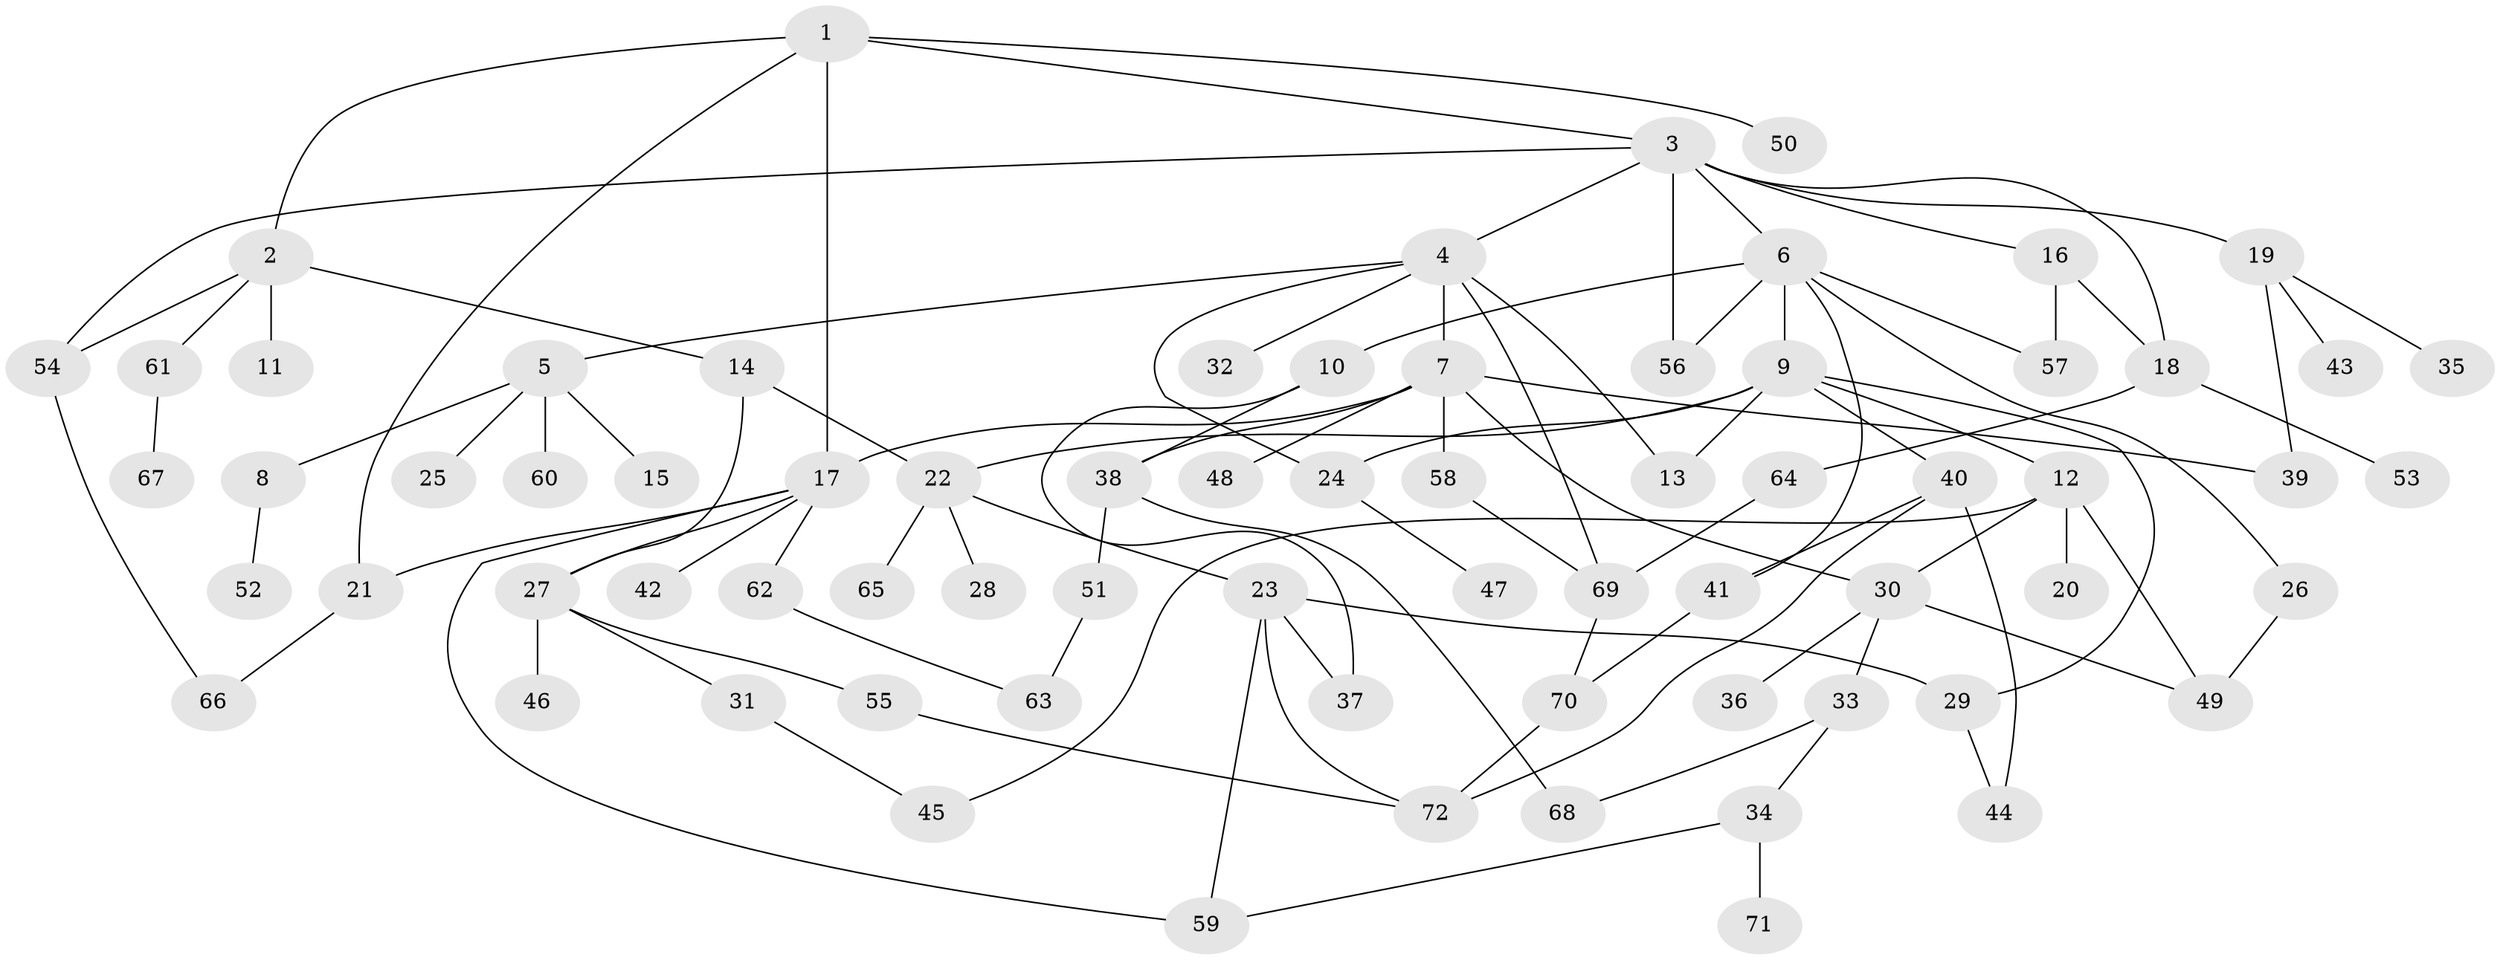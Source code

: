 // coarse degree distribution, {4: 0.1702127659574468, 9: 0.0425531914893617, 6: 0.02127659574468085, 7: 0.06382978723404255, 1: 0.2553191489361702, 3: 0.14893617021276595, 10: 0.02127659574468085, 2: 0.23404255319148937, 5: 0.0425531914893617}
// Generated by graph-tools (version 1.1) at 2025/41/03/06/25 10:41:29]
// undirected, 72 vertices, 102 edges
graph export_dot {
graph [start="1"]
  node [color=gray90,style=filled];
  1;
  2;
  3;
  4;
  5;
  6;
  7;
  8;
  9;
  10;
  11;
  12;
  13;
  14;
  15;
  16;
  17;
  18;
  19;
  20;
  21;
  22;
  23;
  24;
  25;
  26;
  27;
  28;
  29;
  30;
  31;
  32;
  33;
  34;
  35;
  36;
  37;
  38;
  39;
  40;
  41;
  42;
  43;
  44;
  45;
  46;
  47;
  48;
  49;
  50;
  51;
  52;
  53;
  54;
  55;
  56;
  57;
  58;
  59;
  60;
  61;
  62;
  63;
  64;
  65;
  66;
  67;
  68;
  69;
  70;
  71;
  72;
  1 -- 2;
  1 -- 3;
  1 -- 17;
  1 -- 21;
  1 -- 50;
  2 -- 11;
  2 -- 14;
  2 -- 61;
  2 -- 54;
  3 -- 4;
  3 -- 6;
  3 -- 16;
  3 -- 18;
  3 -- 19;
  3 -- 54;
  3 -- 56;
  4 -- 5;
  4 -- 7;
  4 -- 13;
  4 -- 24;
  4 -- 32;
  4 -- 69;
  5 -- 8;
  5 -- 15;
  5 -- 25;
  5 -- 60;
  6 -- 9;
  6 -- 10;
  6 -- 26;
  6 -- 57;
  6 -- 41;
  6 -- 56;
  7 -- 30;
  7 -- 38;
  7 -- 48;
  7 -- 58;
  7 -- 17;
  7 -- 39;
  8 -- 52;
  9 -- 12;
  9 -- 40;
  9 -- 13;
  9 -- 22;
  9 -- 24;
  9 -- 29;
  10 -- 37;
  10 -- 38;
  12 -- 20;
  12 -- 45;
  12 -- 49;
  12 -- 30;
  14 -- 22;
  14 -- 27;
  16 -- 57;
  16 -- 18;
  17 -- 27;
  17 -- 42;
  17 -- 62;
  17 -- 59;
  17 -- 21;
  18 -- 53;
  18 -- 64;
  19 -- 35;
  19 -- 39;
  19 -- 43;
  21 -- 66;
  22 -- 23;
  22 -- 28;
  22 -- 65;
  23 -- 29;
  23 -- 72;
  23 -- 59;
  23 -- 37;
  24 -- 47;
  26 -- 49;
  27 -- 31;
  27 -- 46;
  27 -- 55;
  29 -- 44;
  30 -- 33;
  30 -- 36;
  30 -- 49;
  31 -- 45;
  33 -- 34;
  33 -- 68;
  34 -- 59;
  34 -- 71;
  38 -- 51;
  38 -- 68;
  40 -- 41;
  40 -- 44;
  40 -- 72;
  41 -- 70;
  51 -- 63;
  54 -- 66;
  55 -- 72;
  58 -- 69;
  61 -- 67;
  62 -- 63;
  64 -- 69;
  69 -- 70;
  70 -- 72;
}
